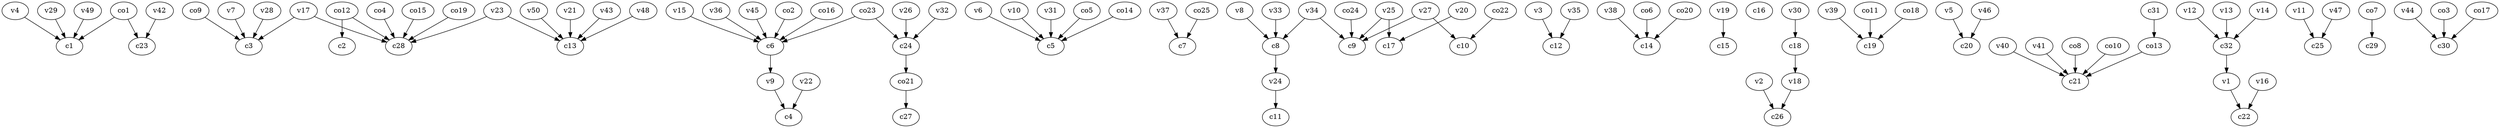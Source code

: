 strict digraph  {
c1;
c2;
c3;
c4;
c5;
c6;
c7;
c8;
c9;
c10;
c11;
c12;
c13;
c14;
c15;
c16;
c17;
c18;
c19;
c20;
c21;
c22;
c23;
c24;
c25;
c26;
c27;
c28;
c29;
c30;
c31;
c32;
v1;
v2;
v3;
v4;
v5;
v6;
v7;
v8;
v9;
v10;
v11;
v12;
v13;
v14;
v15;
v16;
v17;
v18;
v19;
v20;
v21;
v22;
v23;
v24;
v25;
v26;
v27;
v28;
v29;
v30;
v31;
v32;
v33;
v34;
v35;
v36;
v37;
v38;
v39;
v40;
v41;
v42;
v43;
v44;
v45;
v46;
v47;
v48;
v49;
v50;
co1;
co2;
co3;
co4;
co5;
co6;
co7;
co8;
co9;
co10;
co11;
co12;
co13;
co14;
co15;
co16;
co17;
co18;
co19;
co20;
co21;
co22;
co23;
co24;
co25;
c6 -> v9  [weight=1];
c8 -> v24  [weight=1];
c18 -> v18  [weight=1];
c24 -> co21  [weight=1];
c31 -> co13  [weight=1];
c32 -> v1  [weight=1];
v1 -> c22  [weight=1];
v2 -> c26  [weight=1];
v3 -> c12  [weight=1];
v4 -> c1  [weight=1];
v5 -> c20  [weight=1];
v6 -> c5  [weight=1];
v7 -> c3  [weight=1];
v8 -> c8  [weight=1];
v9 -> c4  [weight=1];
v10 -> c5  [weight=1];
v11 -> c25  [weight=1];
v12 -> c32  [weight=1];
v13 -> c32  [weight=1];
v14 -> c32  [weight=1];
v15 -> c6  [weight=1];
v16 -> c22  [weight=1];
v17 -> c28  [weight=1];
v17 -> c3  [weight=1];
v18 -> c26  [weight=1];
v19 -> c15  [weight=1];
v20 -> c17  [weight=1];
v21 -> c13  [weight=1];
v22 -> c4  [weight=1];
v23 -> c28  [weight=1];
v23 -> c13  [weight=1];
v24 -> c11  [weight=1];
v25 -> c17  [weight=1];
v25 -> c9  [weight=1];
v26 -> c24  [weight=1];
v27 -> c9  [weight=1];
v27 -> c10  [weight=1];
v28 -> c3  [weight=1];
v29 -> c1  [weight=1];
v30 -> c18  [weight=1];
v31 -> c5  [weight=1];
v32 -> c24  [weight=1];
v33 -> c8  [weight=1];
v34 -> c9  [weight=1];
v34 -> c8  [weight=1];
v35 -> c12  [weight=1];
v36 -> c6  [weight=1];
v37 -> c7  [weight=1];
v38 -> c14  [weight=1];
v39 -> c19  [weight=1];
v40 -> c21  [weight=1];
v41 -> c21  [weight=1];
v42 -> c23  [weight=1];
v43 -> c13  [weight=1];
v44 -> c30  [weight=1];
v45 -> c6  [weight=1];
v46 -> c20  [weight=1];
v47 -> c25  [weight=1];
v48 -> c13  [weight=1];
v49 -> c1  [weight=1];
v50 -> c13  [weight=1];
co1 -> c1  [weight=1];
co1 -> c23  [weight=1];
co2 -> c6  [weight=1];
co3 -> c30  [weight=1];
co4 -> c28  [weight=1];
co5 -> c5  [weight=1];
co6 -> c14  [weight=1];
co7 -> c29  [weight=1];
co8 -> c21  [weight=1];
co9 -> c3  [weight=1];
co10 -> c21  [weight=1];
co11 -> c19  [weight=1];
co12 -> c28  [weight=1];
co12 -> c2  [weight=1];
co13 -> c21  [weight=1];
co14 -> c5  [weight=1];
co15 -> c28  [weight=1];
co16 -> c6  [weight=1];
co17 -> c30  [weight=1];
co18 -> c19  [weight=1];
co19 -> c28  [weight=1];
co20 -> c14  [weight=1];
co21 -> c27  [weight=1];
co22 -> c10  [weight=1];
co23 -> c24  [weight=1];
co23 -> c6  [weight=1];
co24 -> c9  [weight=1];
co25 -> c7  [weight=1];
}
